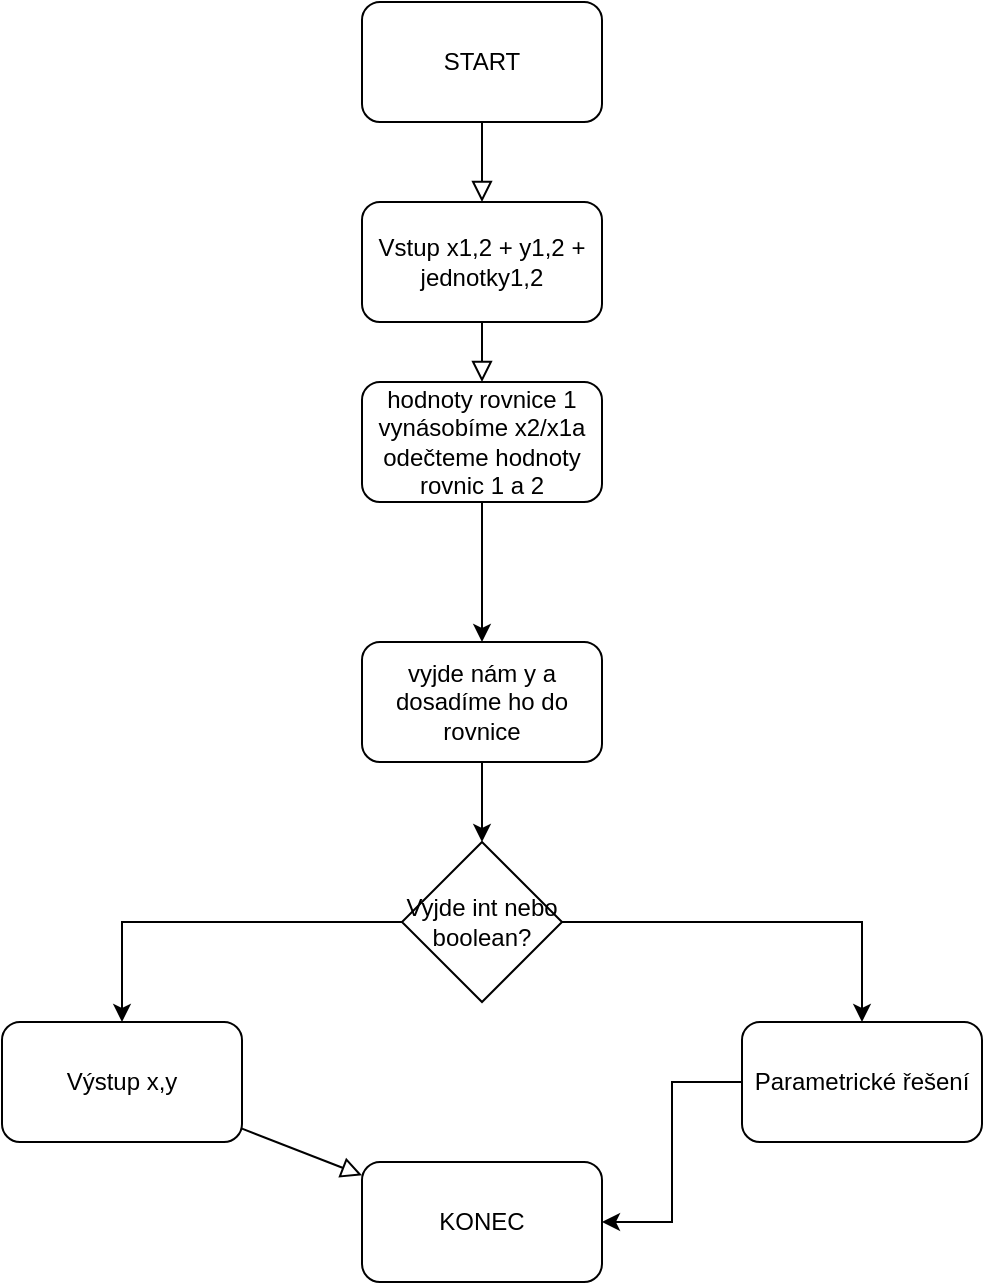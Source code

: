 <mxfile version="15.5.9" type="github">
  <diagram id="C5RBs43oDa-KdzZeNtuy" name="Page-1">
    <mxGraphModel dx="1422" dy="762" grid="1" gridSize="10" guides="1" tooltips="1" connect="1" arrows="1" fold="1" page="1" pageScale="1" pageWidth="827" pageHeight="1169" math="0" shadow="0">
      <root>
        <mxCell id="WIyWlLk6GJQsqaUBKTNV-0" />
        <mxCell id="WIyWlLk6GJQsqaUBKTNV-1" parent="WIyWlLk6GJQsqaUBKTNV-0" />
        <mxCell id="MoM5OV0DiWdOvnXZ_WFX-27" style="edgeStyle=none;rounded=0;orthogonalLoop=1;jettySize=auto;html=1;shadow=0;labelBackgroundColor=none;endArrow=block;endFill=0;endSize=8;strokeWidth=1;" parent="WIyWlLk6GJQsqaUBKTNV-1" source="MoM5OV0DiWdOvnXZ_WFX-26" edge="1">
          <mxGeometry relative="1" as="geometry">
            <mxPoint x="380" y="160" as="targetPoint" />
          </mxGeometry>
        </mxCell>
        <mxCell id="MoM5OV0DiWdOvnXZ_WFX-26" value="START" style="rounded=1;whiteSpace=wrap;html=1;" parent="WIyWlLk6GJQsqaUBKTNV-1" vertex="1">
          <mxGeometry x="320" y="60" width="120" height="60" as="geometry" />
        </mxCell>
        <mxCell id="MoM5OV0DiWdOvnXZ_WFX-29" style="edgeStyle=none;rounded=0;orthogonalLoop=1;jettySize=auto;html=1;shadow=0;labelBackgroundColor=none;endArrow=block;endFill=0;endSize=8;strokeWidth=1;" parent="WIyWlLk6GJQsqaUBKTNV-1" source="MoM5OV0DiWdOvnXZ_WFX-28" target="MoM5OV0DiWdOvnXZ_WFX-30" edge="1">
          <mxGeometry relative="1" as="geometry">
            <mxPoint x="380" y="280" as="targetPoint" />
          </mxGeometry>
        </mxCell>
        <mxCell id="MoM5OV0DiWdOvnXZ_WFX-28" value="Vstup x1,2 + y1,2 + jednotky1,2 " style="rounded=1;whiteSpace=wrap;html=1;" parent="WIyWlLk6GJQsqaUBKTNV-1" vertex="1">
          <mxGeometry x="320" y="160" width="120" height="60" as="geometry" />
        </mxCell>
        <mxCell id="4zgKgkEyjYPF8M2Lxw-E-1" style="edgeStyle=orthogonalEdgeStyle;rounded=0;orthogonalLoop=1;jettySize=auto;html=1;entryX=0.5;entryY=0;entryDx=0;entryDy=0;" edge="1" parent="WIyWlLk6GJQsqaUBKTNV-1" source="MoM5OV0DiWdOvnXZ_WFX-30" target="MoM5OV0DiWdOvnXZ_WFX-32">
          <mxGeometry relative="1" as="geometry" />
        </mxCell>
        <mxCell id="MoM5OV0DiWdOvnXZ_WFX-30" value="hodnoty rovnice 1 vynásobíme x2/x1a odečteme hodnoty rovnic 1 a 2" style="rounded=1;whiteSpace=wrap;html=1;" parent="WIyWlLk6GJQsqaUBKTNV-1" vertex="1">
          <mxGeometry x="320" y="250" width="120" height="60" as="geometry" />
        </mxCell>
        <mxCell id="4zgKgkEyjYPF8M2Lxw-E-2" style="edgeStyle=orthogonalEdgeStyle;rounded=0;orthogonalLoop=1;jettySize=auto;html=1;entryX=0.5;entryY=0;entryDx=0;entryDy=0;" edge="1" parent="WIyWlLk6GJQsqaUBKTNV-1" source="MoM5OV0DiWdOvnXZ_WFX-32" target="4f8EUQE2eR9YGR-E1Ku8-0">
          <mxGeometry relative="1" as="geometry" />
        </mxCell>
        <mxCell id="MoM5OV0DiWdOvnXZ_WFX-32" value="vyjde nám y a dosadíme ho do rovnice" style="rounded=1;whiteSpace=wrap;html=1;" parent="WIyWlLk6GJQsqaUBKTNV-1" vertex="1">
          <mxGeometry x="320" y="380.0" width="120" height="60" as="geometry" />
        </mxCell>
        <mxCell id="MoM5OV0DiWdOvnXZ_WFX-35" style="edgeStyle=none;rounded=0;orthogonalLoop=1;jettySize=auto;html=1;shadow=0;labelBackgroundColor=none;endArrow=block;endFill=0;endSize=8;strokeWidth=1;" parent="WIyWlLk6GJQsqaUBKTNV-1" source="MoM5OV0DiWdOvnXZ_WFX-34" target="MoM5OV0DiWdOvnXZ_WFX-36" edge="1">
          <mxGeometry relative="1" as="geometry">
            <mxPoint x="190.0" y="640" as="targetPoint" />
          </mxGeometry>
        </mxCell>
        <mxCell id="MoM5OV0DiWdOvnXZ_WFX-34" value="Výstup x,y" style="rounded=1;whiteSpace=wrap;html=1;" parent="WIyWlLk6GJQsqaUBKTNV-1" vertex="1">
          <mxGeometry x="140.0" y="570.0" width="120" height="60" as="geometry" />
        </mxCell>
        <mxCell id="MoM5OV0DiWdOvnXZ_WFX-36" value="KONEC" style="rounded=1;whiteSpace=wrap;html=1;" parent="WIyWlLk6GJQsqaUBKTNV-1" vertex="1">
          <mxGeometry x="320.0" y="640" width="120" height="60" as="geometry" />
        </mxCell>
        <mxCell id="4zgKgkEyjYPF8M2Lxw-E-3" style="edgeStyle=orthogonalEdgeStyle;rounded=0;orthogonalLoop=1;jettySize=auto;html=1;" edge="1" parent="WIyWlLk6GJQsqaUBKTNV-1" source="4f8EUQE2eR9YGR-E1Ku8-0" target="MoM5OV0DiWdOvnXZ_WFX-34">
          <mxGeometry relative="1" as="geometry" />
        </mxCell>
        <mxCell id="4zgKgkEyjYPF8M2Lxw-E-4" style="edgeStyle=orthogonalEdgeStyle;rounded=0;orthogonalLoop=1;jettySize=auto;html=1;" edge="1" parent="WIyWlLk6GJQsqaUBKTNV-1" source="4f8EUQE2eR9YGR-E1Ku8-0" target="4f8EUQE2eR9YGR-E1Ku8-3">
          <mxGeometry relative="1" as="geometry" />
        </mxCell>
        <mxCell id="4f8EUQE2eR9YGR-E1Ku8-0" value="Vyjde int nebo boolean?" style="rhombus;whiteSpace=wrap;html=1;" parent="WIyWlLk6GJQsqaUBKTNV-1" vertex="1">
          <mxGeometry x="340" y="480" width="80" height="80" as="geometry" />
        </mxCell>
        <mxCell id="4f8EUQE2eR9YGR-E1Ku8-4" style="edgeStyle=orthogonalEdgeStyle;rounded=0;orthogonalLoop=1;jettySize=auto;html=1;entryX=1;entryY=0.5;entryDx=0;entryDy=0;" parent="WIyWlLk6GJQsqaUBKTNV-1" source="4f8EUQE2eR9YGR-E1Ku8-3" target="MoM5OV0DiWdOvnXZ_WFX-36" edge="1">
          <mxGeometry relative="1" as="geometry" />
        </mxCell>
        <mxCell id="4f8EUQE2eR9YGR-E1Ku8-3" value="Parametrické řešení" style="rounded=1;whiteSpace=wrap;html=1;" parent="WIyWlLk6GJQsqaUBKTNV-1" vertex="1">
          <mxGeometry x="510" y="570" width="120" height="60" as="geometry" />
        </mxCell>
      </root>
    </mxGraphModel>
  </diagram>
</mxfile>

